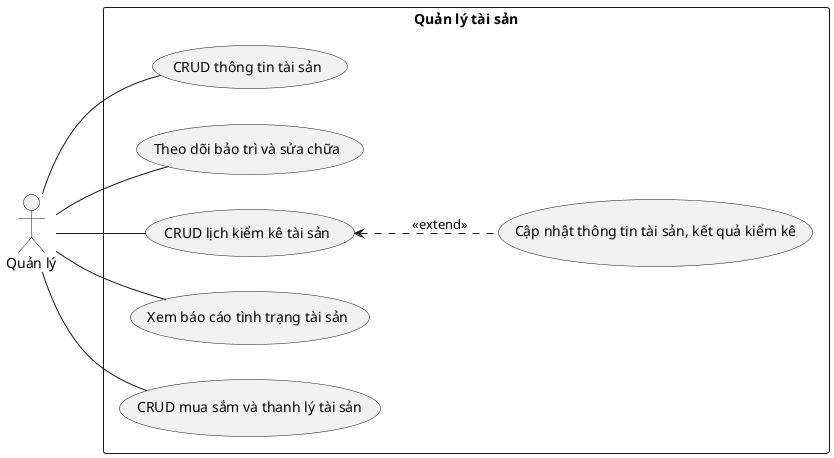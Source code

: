 @startuml
left to right direction

actor "Quản lý" as C
rectangle "Quản lý tài sản" {
  usecase (CRUD thông tin tài sản) as UC1
  usecase (Theo dõi bảo trì và sửa chữa) as UC3
  usecase (CRUD lịch kiểm kê tài sản) as UC4
  (UC4)<..(Cập nhật thông tin tài sản, kết quả kiểm kê):<<extend>>
  usecase (Xem báo cáo tình trạng tài sản) as UC5
  usecase (CRUD mua sắm và thanh lý tài sản) as UC6

}
C --UC1
C--UC3
C--UC4
C--UC5
C--UC6
@enduml
